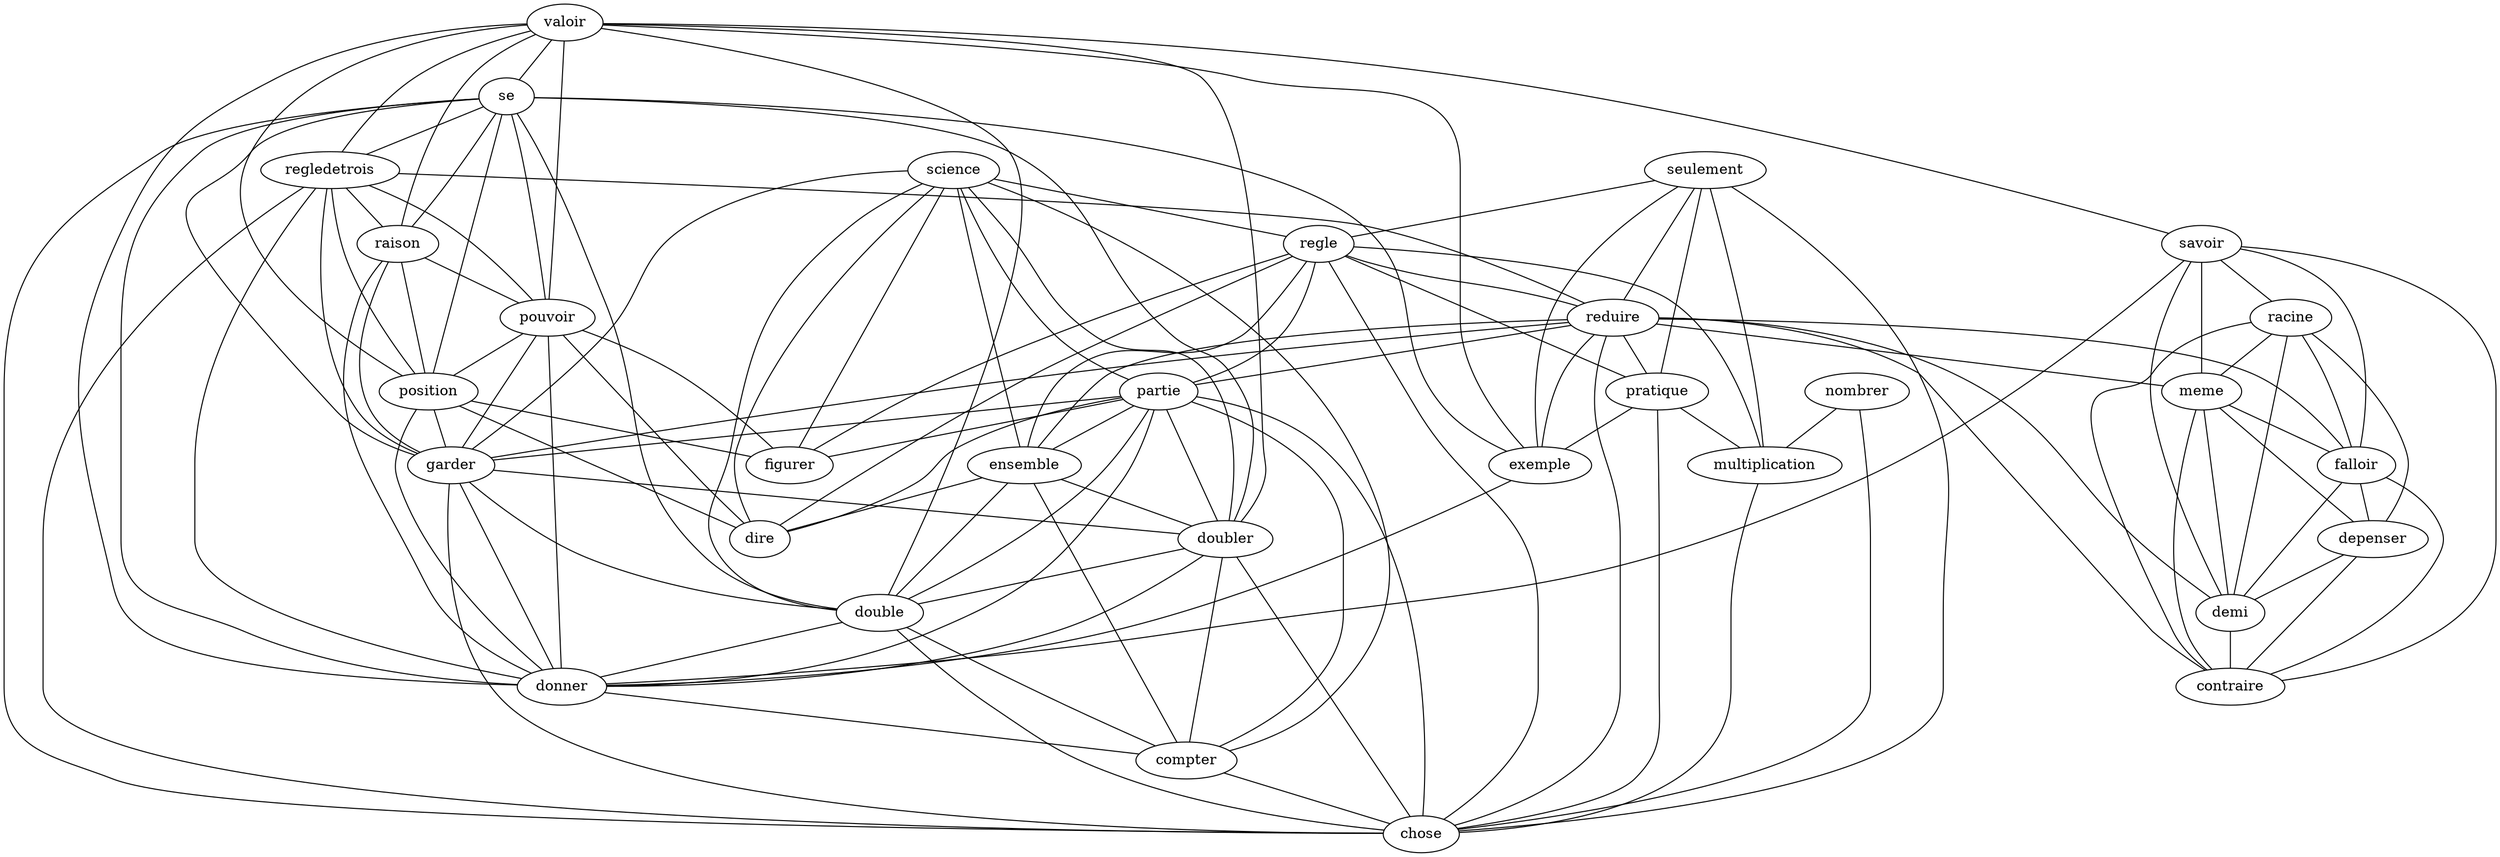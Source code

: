 Graph ESSAI3 {
chose ;
compter ;
contraire ;
demi ;
depenser ;
dire ;
donner ;
double ;
doubler ;
ensemble ;
exemple ;
falloir ;
figurer ;
garder ;
meme ;
multiplication ;
nombrer ;
partie ;
position ;
pouvoir ;
pratique ;
racine ;
raison ;
reduire ;
regle ;
regledetrois ;
savoir ;
science ;
se ;
seulement ;
valoir ;
compter -- chose;
demi -- contraire;
depenser -- contraire;
depenser -- demi;
donner -- compter;
double -- chose;
double -- compter;
double -- donner;
doubler -- chose;
doubler -- compter;
doubler -- donner;
doubler -- double;
ensemble -- compter;
ensemble -- dire;
ensemble -- double;
ensemble -- doubler;
exemple -- donner;
falloir -- contraire;
falloir -- demi;
falloir -- depenser;
garder -- chose;
garder -- donner;
garder -- double;
garder -- doubler;
meme -- contraire;
meme -- demi;
meme -- depenser;
meme -- falloir;
multiplication -- chose;
nombrer -- chose;
nombrer -- multiplication;
partie -- chose;
partie -- compter;
partie -- dire;
partie -- donner;
partie -- double;
partie -- doubler;
partie -- ensemble;
partie -- figurer;
partie -- garder;
position -- dire;
position -- donner;
position -- figurer;
position -- garder;
pouvoir -- dire;
pouvoir -- donner;
pouvoir -- figurer;
pouvoir -- garder;
pouvoir -- position;
pratique -- chose;
pratique -- exemple;
pratique -- multiplication;
racine -- contraire;
racine -- demi;
racine -- depenser;
racine -- falloir;
racine -- meme;
raison -- donner;
raison -- garder;
raison -- position;
raison -- pouvoir;
reduire -- chose;
reduire -- contraire;
reduire -- demi;
reduire -- ensemble;
reduire -- exemple;
reduire -- falloir;
reduire -- garder;
reduire -- meme;
reduire -- partie;
reduire -- pratique;
regle -- chose;
regle -- dire;
regle -- ensemble;
regle -- figurer;
regle -- multiplication;
regle -- partie;
regle -- pratique;
regle -- reduire;
regledetrois -- chose;
regledetrois -- donner;
regledetrois -- garder;
regledetrois -- position;
regledetrois -- pouvoir;
regledetrois -- raison;
regledetrois -- reduire;
savoir -- contraire;
savoir -- demi;
savoir -- donner;
savoir -- falloir;
savoir -- meme;
savoir -- racine;
science -- compter;
science -- dire;
science -- double;
science -- doubler;
science -- ensemble;
science -- figurer;
science -- garder;
science -- partie;
science -- regle;
se -- chose;
se -- donner;
se -- double;
se -- doubler;
se -- exemple;
se -- garder;
se -- position;
se -- pouvoir;
se -- raison;
se -- regledetrois;
seulement -- chose;
seulement -- exemple;
seulement -- multiplication;
seulement -- pratique;
seulement -- reduire;
seulement -- regle;
valoir -- donner;
valoir -- double;
valoir -- doubler;
valoir -- exemple;
valoir -- position;
valoir -- pouvoir;
valoir -- raison;
valoir -- regledetrois;
valoir -- savoir;
valoir -- se;
}